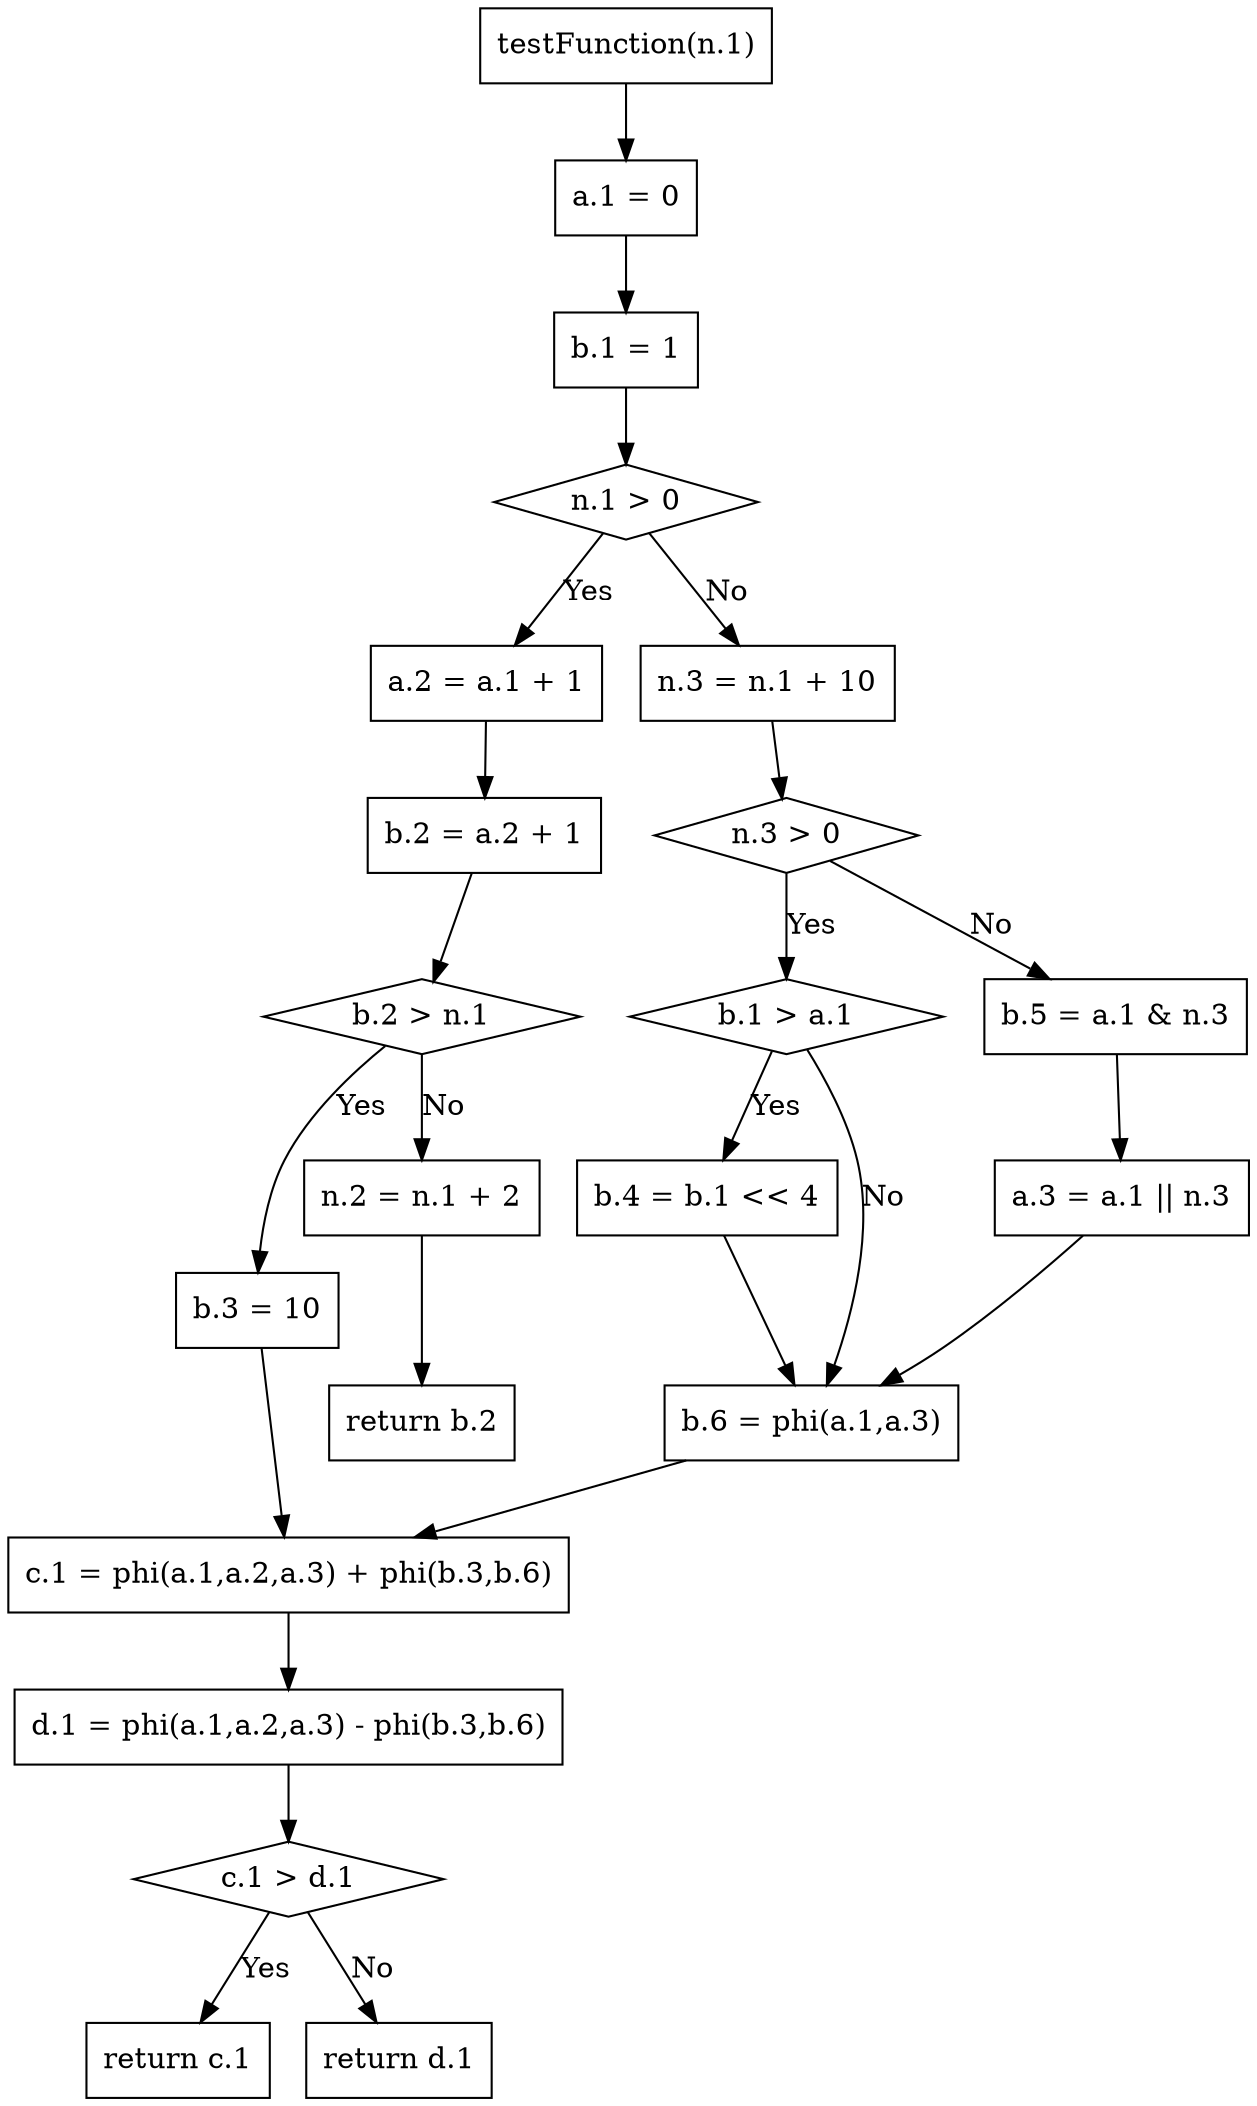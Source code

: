 digraph "gr" {
"1" ["label"="testFunction(n.1)","shape"="box"]
"2" ["label"="a.1 = 0","shape"="box"]
"3" ["label"="b.1 = 1","shape"="box"]
"4" ["label"="n.1 > 0","shape"="diamond"]
"5" ["label"="a.2 = a.1 + 1","shape"="box"]
"6" ["label"="b.2 = a.2 + 1","shape"="box"]
"7" ["label"="b.2 > n.1","shape"="diamond"]
"8" ["label"="b.3 = 10","shape"="box"]
"9" ["label"="n.2 = n.1 + 2","shape"="box"]
"10" ["label"="return b.2","shape"="box"]
"11" ["label"="n.3 = n.1 + 10","shape"="box"]
"12" ["label"="n.3 > 0","shape"="diamond"]
"13" ["label"="b.1 > a.1","shape"="diamond"]
"14" ["label"="b.4 = b.1 << 4","shape"="box"]
"15" ["label"="b.5 = a.1 & n.3","shape"="box"]
"16" ["label"="a.3 = a.1 || n.3","shape"="box"]
"17" ["label"="b.6 = phi(a.1,a.3)","shape"="box"]
"18" ["label"="c.1 = phi(a.1,a.2,a.3) + phi(b.3,b.6)","shape"="box"]
"19" ["label"="d.1 = phi(a.1,a.2,a.3) - phi(b.3,b.6)","shape"="box"]
"20" ["label"="c.1 > d.1","shape"="diamond"]
"21" ["label"="return c.1","shape"="box"]
"22" ["label"="return d.1","shape"="box"]
"1" -> "2" ["label"=""]
"2" -> "3" ["label"=""]
"3" -> "4" ["label"=""]
"4" -> "5" ["label"="Yes"]
"5" -> "6" ["label"=""]
"6" -> "7" ["label"=""]
"7" -> "8" ["label"="Yes"]
"7" -> "9" ["label"="No"]
"9" -> "10" ["label"=""]
"4" -> "11" ["label"="No"]
"11" -> "12" ["label"=""]
"12" -> "13" ["label"="Yes"]
"13" -> "14" ["label"="Yes"]
"14" -> "17" ["label"=""]
"13" -> "17" ["label"="No"]
"12" -> "15" ["label"="No"]
"15" -> "16" ["label"=""]
"16" -> "17" ["label"=""]
"8" -> "18" ["label"=""]
"17" -> "18" ["label"=""]
"18" -> "19" ["label"=""]
"19" -> "20" ["label"=""]
"20" -> "21" ["label"="Yes"]
"20" -> "22" ["label"="No"]
}